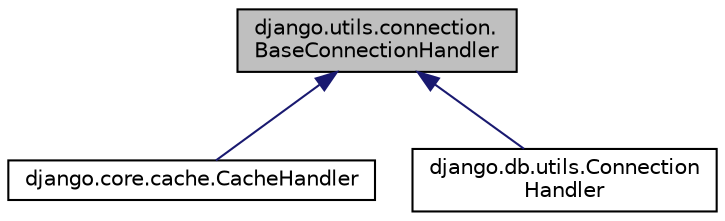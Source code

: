 digraph "django.utils.connection.BaseConnectionHandler"
{
 // LATEX_PDF_SIZE
  edge [fontname="Helvetica",fontsize="10",labelfontname="Helvetica",labelfontsize="10"];
  node [fontname="Helvetica",fontsize="10",shape=record];
  Node1 [label="django.utils.connection.\lBaseConnectionHandler",height=0.2,width=0.4,color="black", fillcolor="grey75", style="filled", fontcolor="black",tooltip=" "];
  Node1 -> Node2 [dir="back",color="midnightblue",fontsize="10",style="solid"];
  Node2 [label="django.core.cache.CacheHandler",height=0.2,width=0.4,color="black", fillcolor="white", style="filled",URL="$classdjango_1_1core_1_1cache_1_1_cache_handler.html",tooltip=" "];
  Node1 -> Node3 [dir="back",color="midnightblue",fontsize="10",style="solid"];
  Node3 [label="django.db.utils.Connection\lHandler",height=0.2,width=0.4,color="black", fillcolor="white", style="filled",URL="$classdjango_1_1db_1_1utils_1_1_connection_handler.html",tooltip=" "];
}
